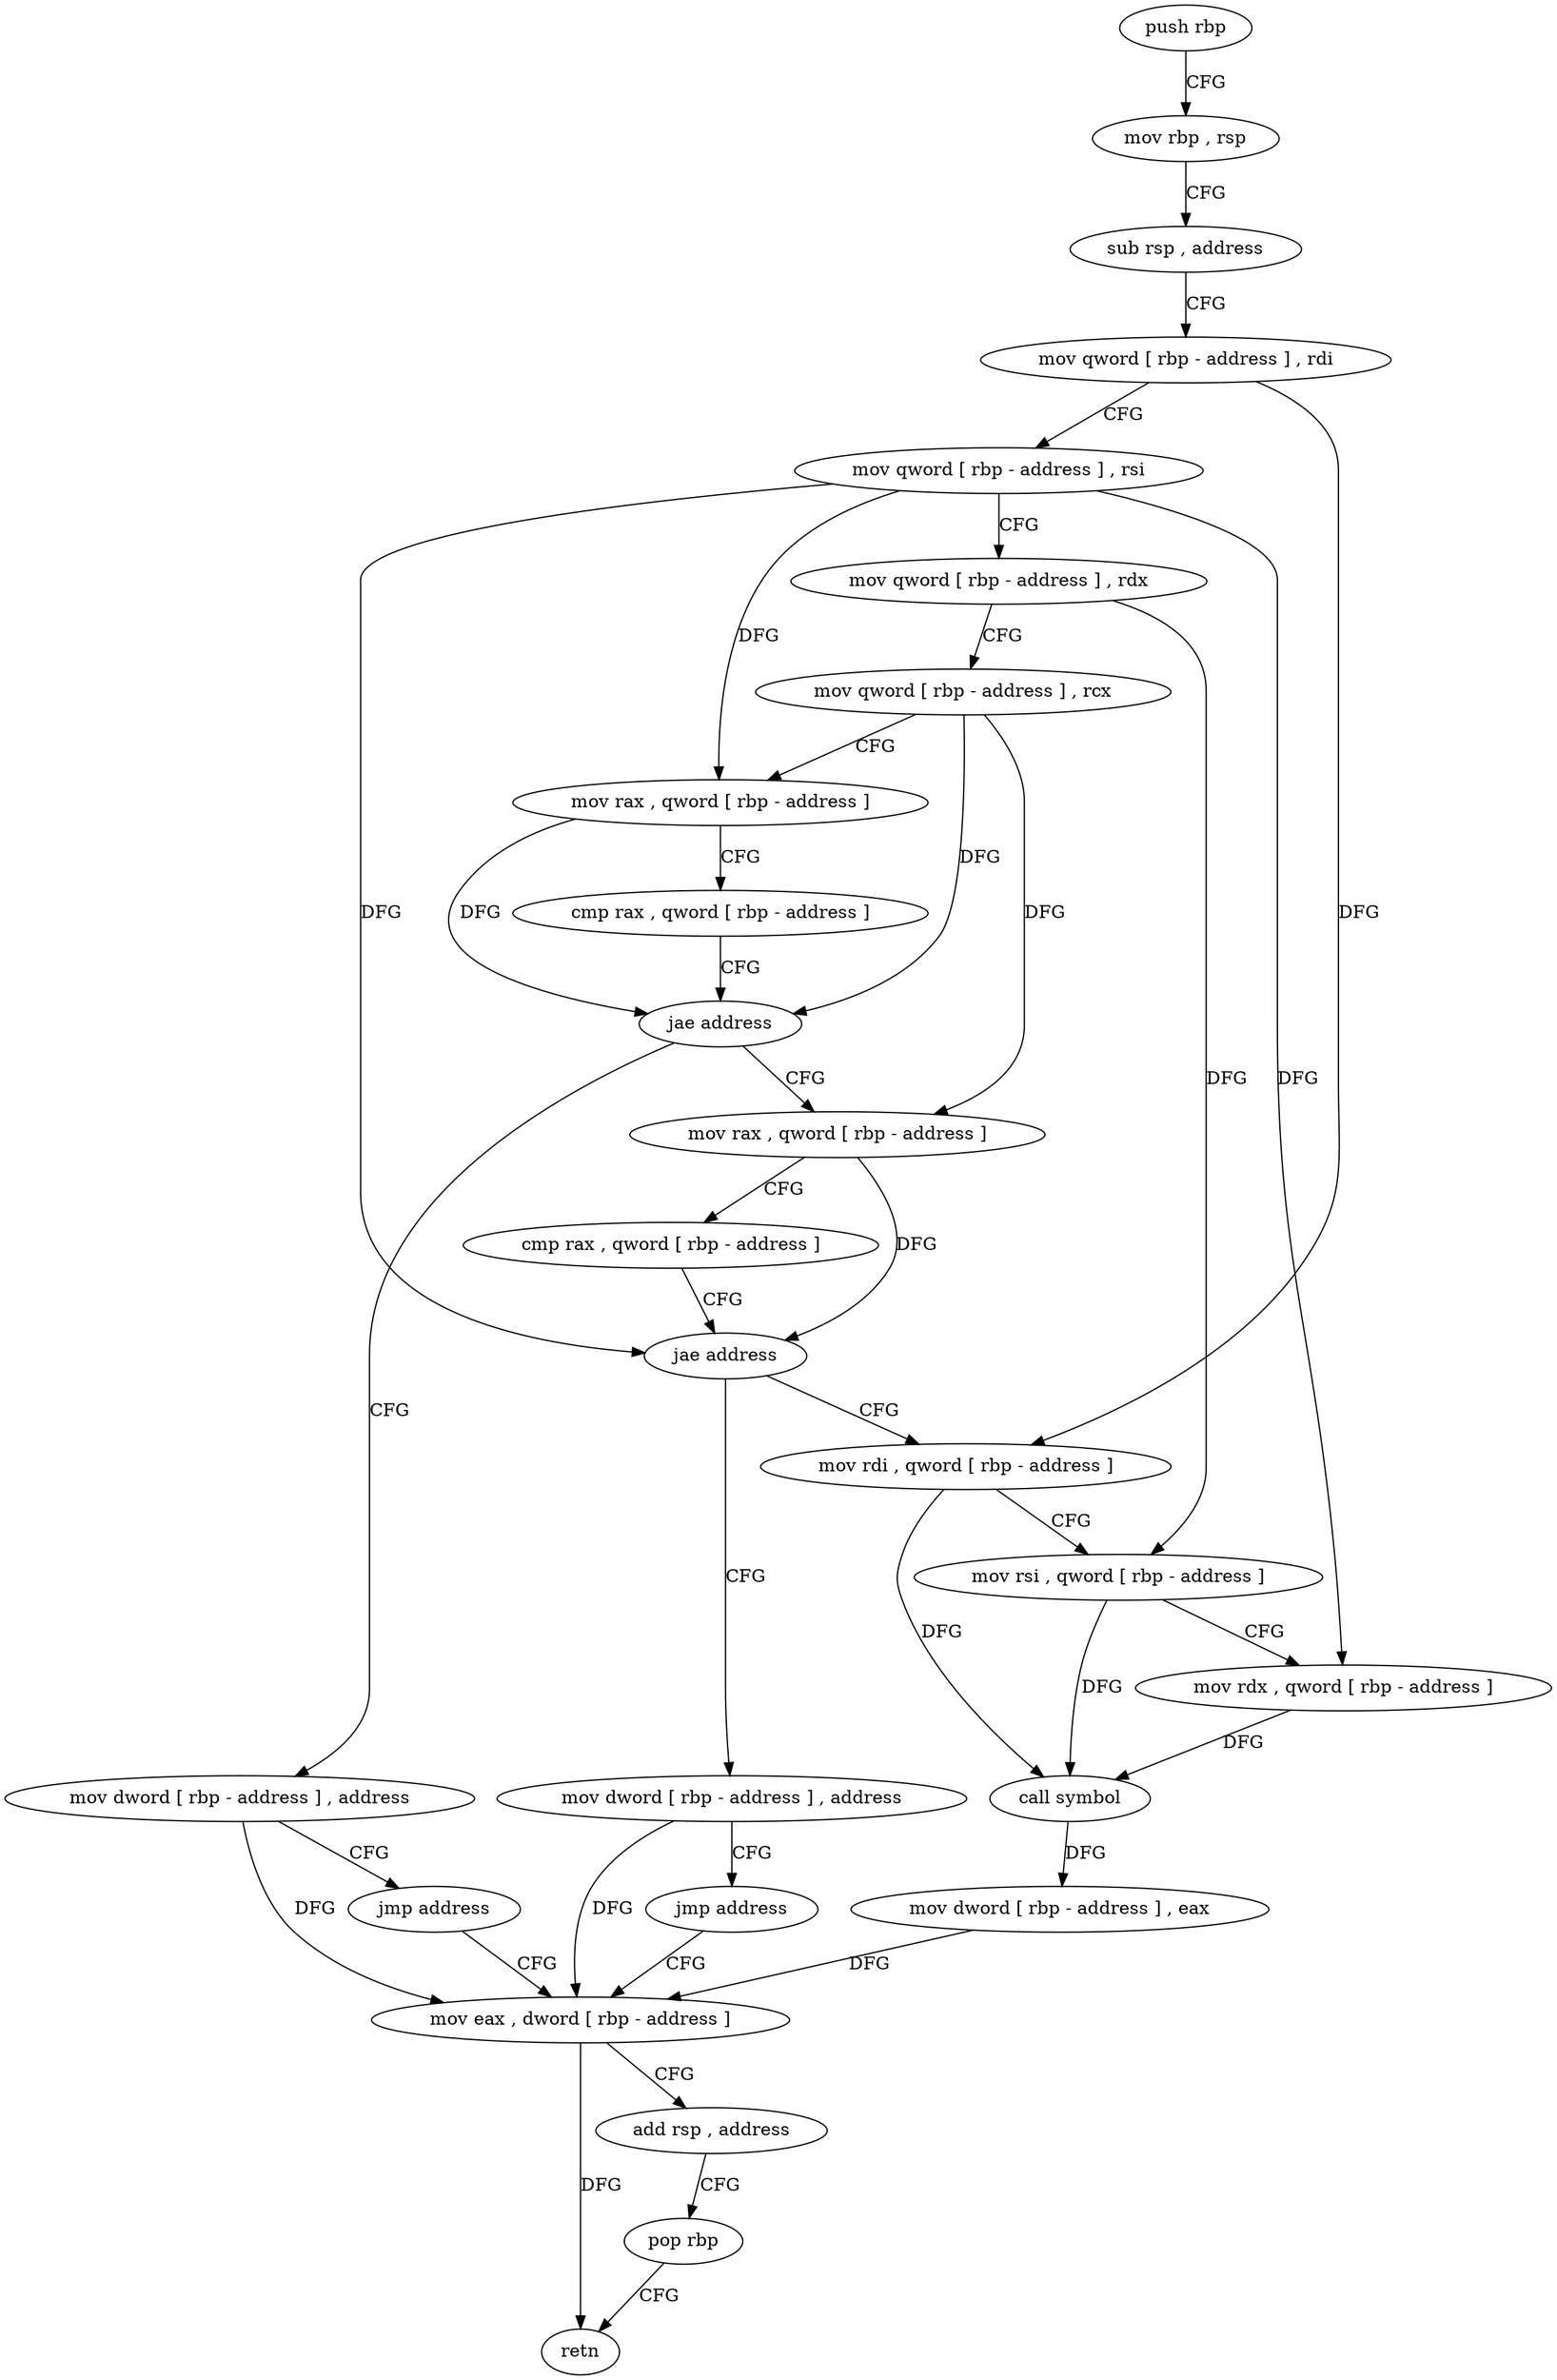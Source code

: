 digraph "func" {
"4209200" [label = "push rbp" ]
"4209201" [label = "mov rbp , rsp" ]
"4209204" [label = "sub rsp , address" ]
"4209208" [label = "mov qword [ rbp - address ] , rdi" ]
"4209212" [label = "mov qword [ rbp - address ] , rsi" ]
"4209216" [label = "mov qword [ rbp - address ] , rdx" ]
"4209220" [label = "mov qword [ rbp - address ] , rcx" ]
"4209224" [label = "mov rax , qword [ rbp - address ]" ]
"4209228" [label = "cmp rax , qword [ rbp - address ]" ]
"4209232" [label = "jae address" ]
"4209250" [label = "mov rax , qword [ rbp - address ]" ]
"4209238" [label = "mov dword [ rbp - address ] , address" ]
"4209254" [label = "cmp rax , qword [ rbp - address ]" ]
"4209258" [label = "jae address" ]
"4209276" [label = "mov rdi , qword [ rbp - address ]" ]
"4209264" [label = "mov dword [ rbp - address ] , address" ]
"4209245" [label = "jmp address" ]
"4209296" [label = "mov eax , dword [ rbp - address ]" ]
"4209280" [label = "mov rsi , qword [ rbp - address ]" ]
"4209284" [label = "mov rdx , qword [ rbp - address ]" ]
"4209288" [label = "call symbol" ]
"4209293" [label = "mov dword [ rbp - address ] , eax" ]
"4209271" [label = "jmp address" ]
"4209299" [label = "add rsp , address" ]
"4209303" [label = "pop rbp" ]
"4209304" [label = "retn" ]
"4209200" -> "4209201" [ label = "CFG" ]
"4209201" -> "4209204" [ label = "CFG" ]
"4209204" -> "4209208" [ label = "CFG" ]
"4209208" -> "4209212" [ label = "CFG" ]
"4209208" -> "4209276" [ label = "DFG" ]
"4209212" -> "4209216" [ label = "CFG" ]
"4209212" -> "4209224" [ label = "DFG" ]
"4209212" -> "4209258" [ label = "DFG" ]
"4209212" -> "4209284" [ label = "DFG" ]
"4209216" -> "4209220" [ label = "CFG" ]
"4209216" -> "4209280" [ label = "DFG" ]
"4209220" -> "4209224" [ label = "CFG" ]
"4209220" -> "4209232" [ label = "DFG" ]
"4209220" -> "4209250" [ label = "DFG" ]
"4209224" -> "4209228" [ label = "CFG" ]
"4209224" -> "4209232" [ label = "DFG" ]
"4209228" -> "4209232" [ label = "CFG" ]
"4209232" -> "4209250" [ label = "CFG" ]
"4209232" -> "4209238" [ label = "CFG" ]
"4209250" -> "4209254" [ label = "CFG" ]
"4209250" -> "4209258" [ label = "DFG" ]
"4209238" -> "4209245" [ label = "CFG" ]
"4209238" -> "4209296" [ label = "DFG" ]
"4209254" -> "4209258" [ label = "CFG" ]
"4209258" -> "4209276" [ label = "CFG" ]
"4209258" -> "4209264" [ label = "CFG" ]
"4209276" -> "4209280" [ label = "CFG" ]
"4209276" -> "4209288" [ label = "DFG" ]
"4209264" -> "4209271" [ label = "CFG" ]
"4209264" -> "4209296" [ label = "DFG" ]
"4209245" -> "4209296" [ label = "CFG" ]
"4209296" -> "4209299" [ label = "CFG" ]
"4209296" -> "4209304" [ label = "DFG" ]
"4209280" -> "4209284" [ label = "CFG" ]
"4209280" -> "4209288" [ label = "DFG" ]
"4209284" -> "4209288" [ label = "DFG" ]
"4209288" -> "4209293" [ label = "DFG" ]
"4209293" -> "4209296" [ label = "DFG" ]
"4209271" -> "4209296" [ label = "CFG" ]
"4209299" -> "4209303" [ label = "CFG" ]
"4209303" -> "4209304" [ label = "CFG" ]
}
